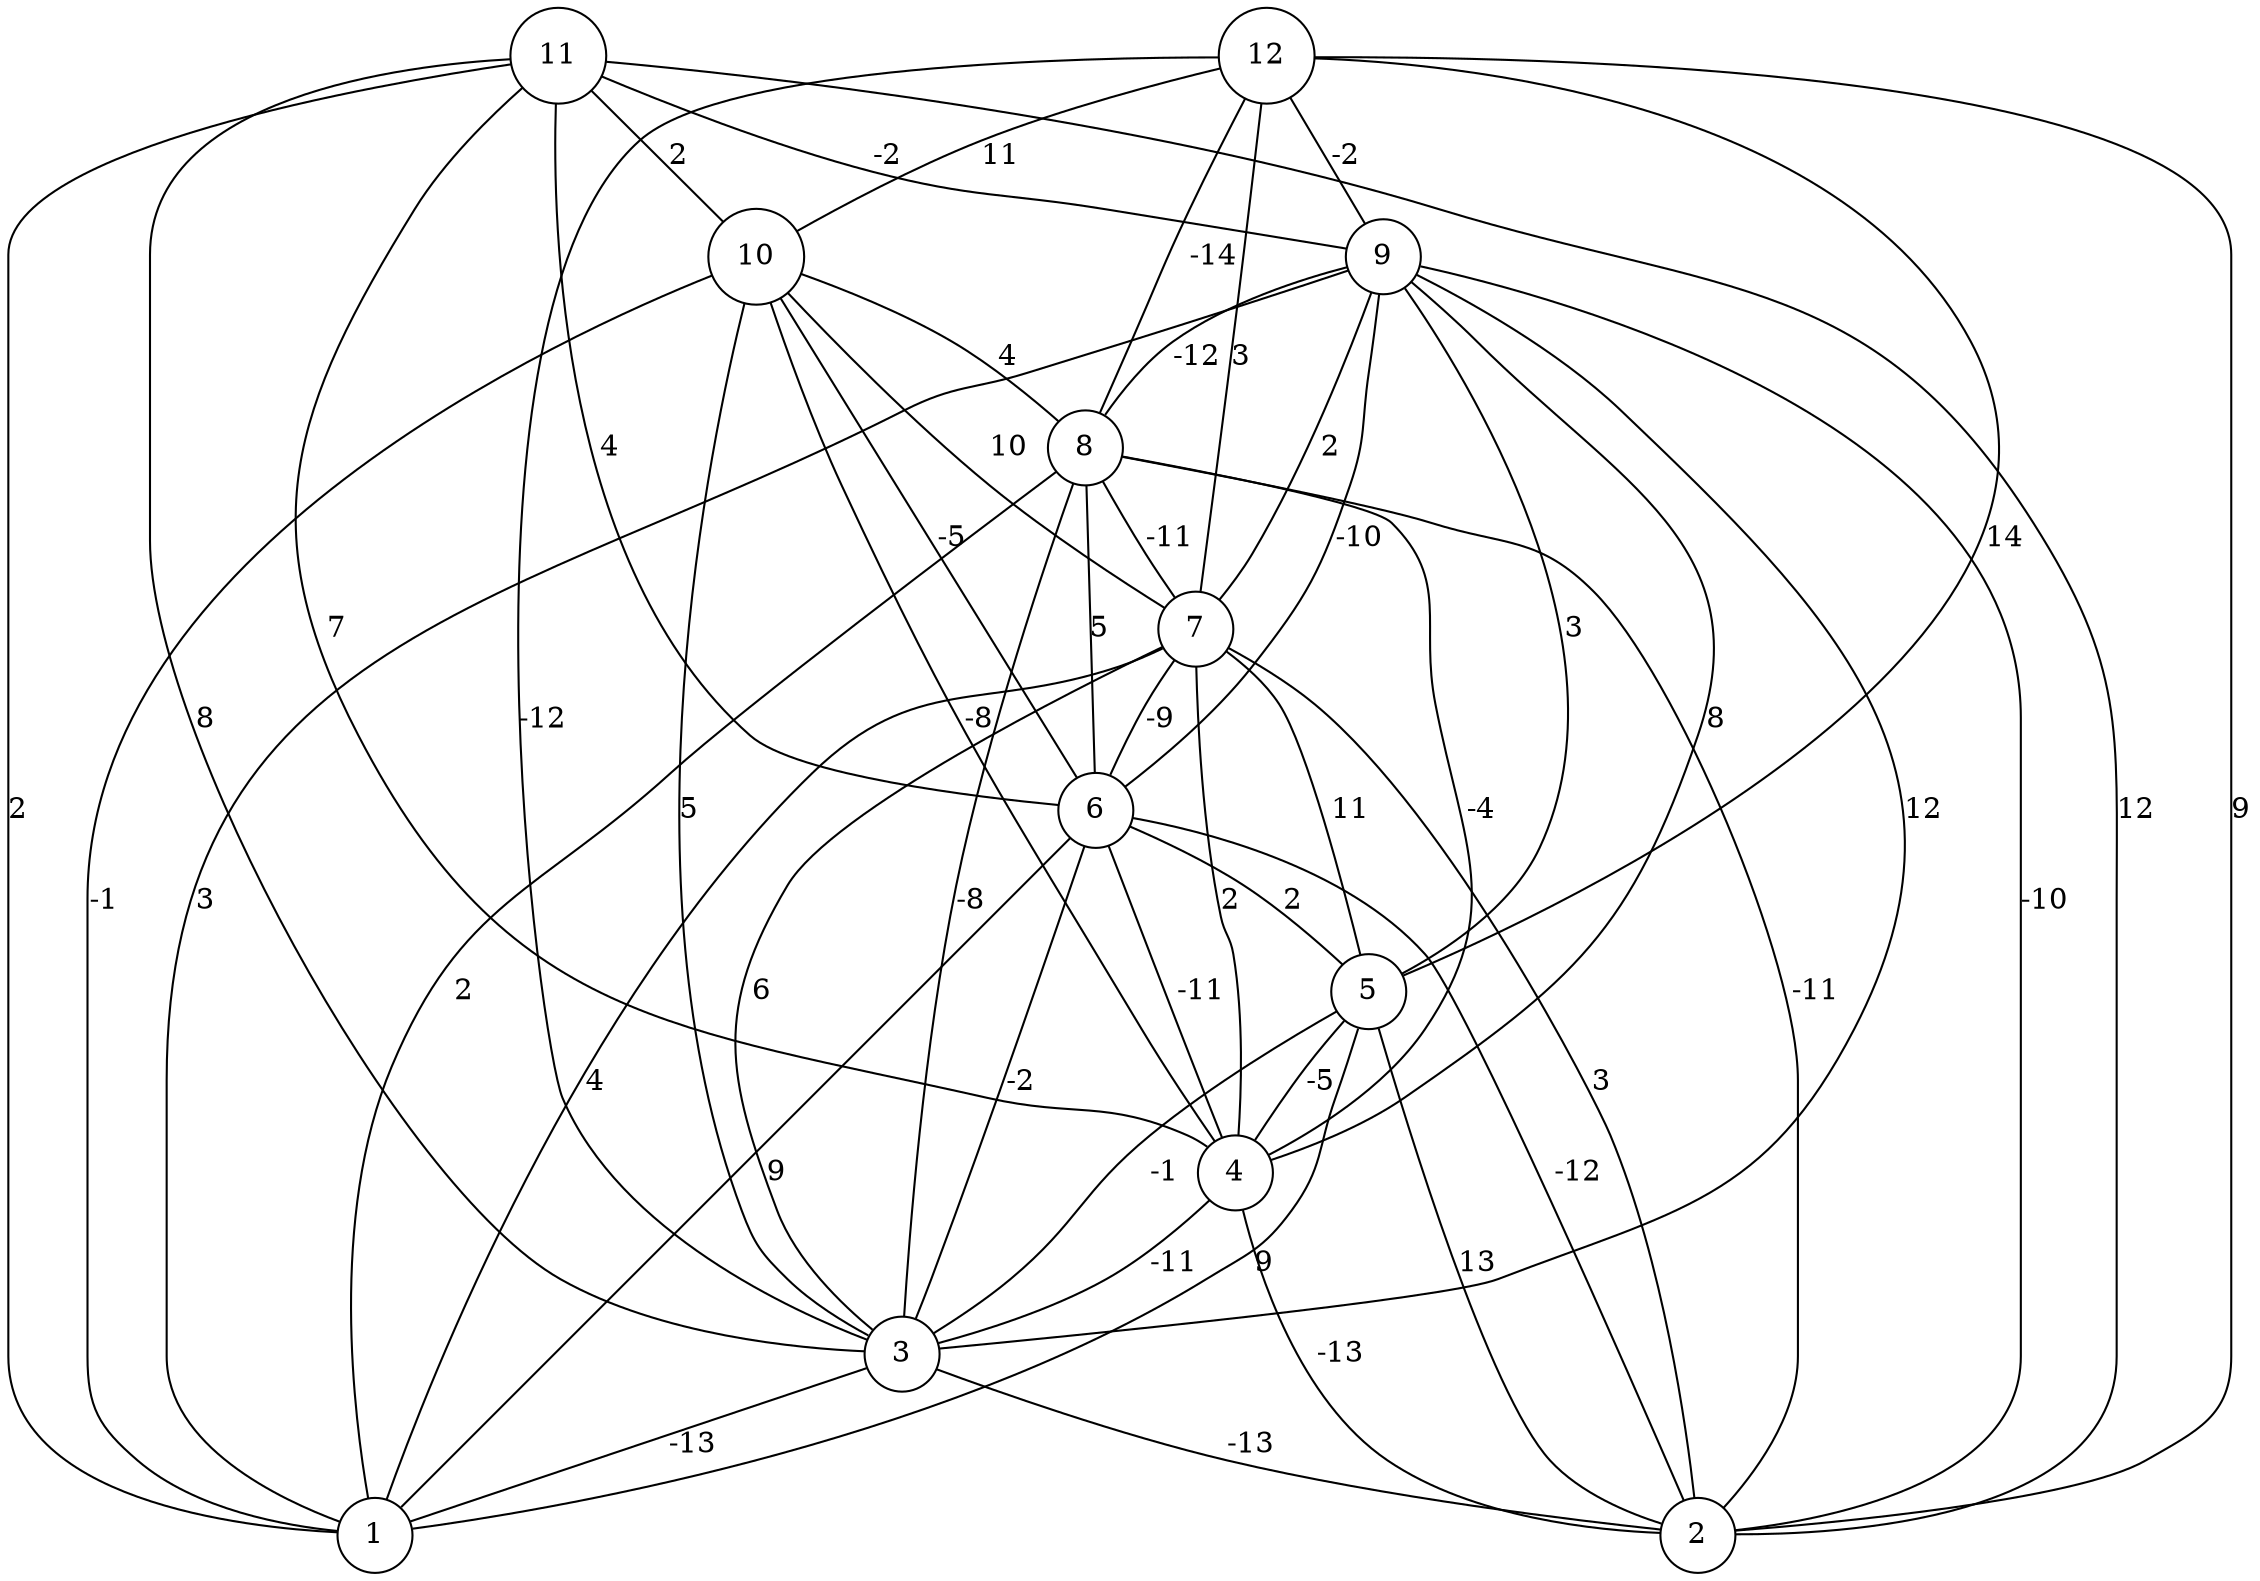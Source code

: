 graph { 
	 fontname="Helvetica,Arial,sans-serif" 
	 node [shape = circle]; 
	 12 -- 2 [label = "9"];
	 12 -- 3 [label = "-12"];
	 12 -- 5 [label = "14"];
	 12 -- 7 [label = "3"];
	 12 -- 8 [label = "-14"];
	 12 -- 9 [label = "-2"];
	 12 -- 10 [label = "11"];
	 11 -- 1 [label = "2"];
	 11 -- 2 [label = "12"];
	 11 -- 3 [label = "8"];
	 11 -- 4 [label = "7"];
	 11 -- 6 [label = "4"];
	 11 -- 9 [label = "-2"];
	 11 -- 10 [label = "2"];
	 10 -- 1 [label = "-1"];
	 10 -- 3 [label = "5"];
	 10 -- 4 [label = "-8"];
	 10 -- 6 [label = "-5"];
	 10 -- 7 [label = "10"];
	 10 -- 8 [label = "4"];
	 9 -- 1 [label = "3"];
	 9 -- 2 [label = "-10"];
	 9 -- 3 [label = "12"];
	 9 -- 4 [label = "8"];
	 9 -- 5 [label = "3"];
	 9 -- 6 [label = "-10"];
	 9 -- 7 [label = "2"];
	 9 -- 8 [label = "-12"];
	 8 -- 1 [label = "2"];
	 8 -- 2 [label = "-11"];
	 8 -- 3 [label = "-8"];
	 8 -- 4 [label = "-4"];
	 8 -- 6 [label = "5"];
	 8 -- 7 [label = "-11"];
	 7 -- 1 [label = "4"];
	 7 -- 2 [label = "3"];
	 7 -- 3 [label = "6"];
	 7 -- 4 [label = "2"];
	 7 -- 5 [label = "11"];
	 7 -- 6 [label = "-9"];
	 6 -- 1 [label = "9"];
	 6 -- 2 [label = "-12"];
	 6 -- 3 [label = "-2"];
	 6 -- 4 [label = "-11"];
	 6 -- 5 [label = "2"];
	 5 -- 1 [label = "9"];
	 5 -- 2 [label = "13"];
	 5 -- 3 [label = "-1"];
	 5 -- 4 [label = "-5"];
	 4 -- 2 [label = "-13"];
	 4 -- 3 [label = "-11"];
	 3 -- 1 [label = "-13"];
	 3 -- 2 [label = "-13"];
	 1;
	 2;
	 3;
	 4;
	 5;
	 6;
	 7;
	 8;
	 9;
	 10;
	 11;
	 12;
}
